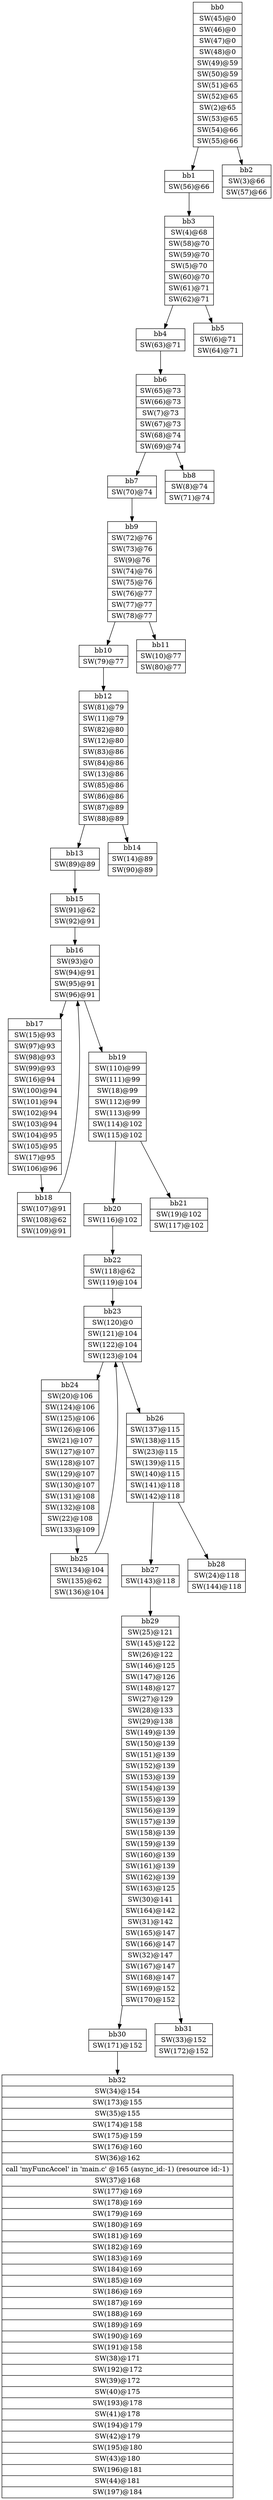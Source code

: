 digraph CDFG {
node [shape=record];
bb0 [shape=record, label = "{bb0|<x0x318f670>SW(45)@0\n|<x0x318f810>SW(46)@0\n|<x0x31980d0>SW(47)@0\n|<x0x3197570>SW(48)@0\n|<x0x31976d0>SW(49)@59\n|<x0x3197830>SW(50)@59\n|<x0x3197990>SW(51)@65\n|<x0x3197ac0>SW(52)@65\n|<x0x264c700>SW(2)@65\n|<x0x3198980>SW(53)@65\n|<x0x31982b0>SW(54)@66\n|<x0x31984b0>SW(55)@66\n}"];
bb1 [shape=record, label = "{bb1|<x0x3198640>SW(56)@66\n}"];
bb2 [shape=record, label = "{bb2|<x0x26674e0>SW(3)@66\n|<x0x3198800>SW(57)@66\n}"];
bb3 [shape=record, label = "{bb3|<x0x318bb40>SW(4)@68\n|<x0x3195b90>SW(58)@70\n|<x0x31953f0>SW(59)@70\n|<x0x318b510>SW(5)@70\n|<x0x3195730>SW(60)@70\n|<x0x3195910>SW(61)@71\n|<x0x3196670>SW(62)@71\n}"];
bb4 [shape=record, label = "{bb4|<x0x3196f80>SW(63)@71\n}"];
bb5 [shape=record, label = "{bb5|<x0x318b840>SW(6)@71\n|<x0x3197120>SW(64)@71\n}"];
bb6 [shape=record, label = "{bb6|<x0x3196110>SW(65)@73\n|<x0x319aa30>SW(66)@73\n|<x0x318b9d0>SW(7)@73\n|<x0x3196940>SW(67)@73\n|<x0x3196b20>SW(68)@74\n|<x0x3196d20>SW(69)@74\n}"];
bb7 [shape=record, label = "{bb7|<x0x3196eb0>SW(70)@74\n}"];
bb8 [shape=record, label = "{bb8|<x0x3189c60>SW(8)@74\n|<x0x319abc0>SW(71)@74\n}"];
bb9 [shape=record, label = "{bb9|<x0x319aee0>SW(72)@76\n|<x0x319b130>SW(73)@76\n|<x0x318afa0>SW(9)@76\n|<x0x3199790>SW(74)@76\n|<x0x3199040>SW(75)@76\n|<x0x3199240>SW(76)@77\n|<x0x3199410>SW(77)@77\n|<x0x31995a0>SW(78)@77\n}"];
bb10 [shape=record, label = "{bb10|<x0x319a0e0>SW(79)@77\n}"];
bb11 [shape=record, label = "{bb11|<x0x3189d60>SW(10)@77\n|<x0x3199980>SW(80)@77\n}"];
bb12 [shape=record, label = "{bb12|<x0x3199ca0>SW(81)@79\n|<x0x3189640>SW(11)@79\n|<x0x3199fe0>SW(82)@80\n|<x0x3189920>SW(12)@80\n|<x0x319a3f0>SW(83)@86\n|<x0x319a5f0>SW(84)@86\n|<x0x318a670>SW(13)@86\n|<x0x319a810>SW(85)@86\n|<x0x319dbc0>SW(86)@86\n|<x0x319d4a0>SW(87)@89\n|<x0x319d670>SW(88)@89\n}"];
bb13 [shape=record, label = "{bb13|<x0x319d800>SW(89)@89\n}"];
bb14 [shape=record, label = "{bb14|<x0x318a860>SW(14)@89\n|<x0x319d9d0>SW(90)@89\n}"];
bb15 [shape=record, label = "{bb15|<x0x319bd80>SW(91)@62\n|<x0x319b5e0>SW(92)@91\n}"];
bb16 [shape=record, label = "{bb16|<x0x319b8f0>SW(93)@0\n|<x0x319baf0>SW(94)@91\n|<x0x319cfd0>SW(95)@91\n|<x0x319d1c0>SW(96)@91\n}"];
bb17 [shape=record, label = "{bb17|<x0x318aac0>SW(15)@93\n|<x0x319d320>SW(97)@93\n|<x0x319c870>SW(98)@93\n|<x0x319cbb0>SW(99)@93\n|<x0x3189f20>SW(16)@94\n|<x0x319cd70>SW(100)@94\n|<x0x31a0480>SW(101)@94\n|<x0x319fcc0>SW(102)@94\n|<x0x319fe80>SW(103)@94\n|<x0x31a0050>SW(104)@95\n|<x0x31a0220>SW(105)@95\n|<x0x318a390>SW(17)@95\n|<x0x31a0de0>SW(106)@96\n}"];
bb18 [shape=record, label = "{bb18|<x0x31a0690>SW(107)@91\n|<x0x31a08a0>SW(108)@62\n|<x0x31a0bb0>SW(109)@91\n}"];
bb19 [shape=record, label = "{bb19|<x0x31a1690>SW(110)@99\n|<x0x31a0ed0>SW(111)@99\n|<x0x318a4f0>SW(18)@99\n|<x0x31a11f0>SW(112)@99\n|<x0x31a13b0>SW(113)@99\n|<x0x31a15a0>SW(114)@102\n|<x0x31a1860>SW(115)@102\n}"];
bb20 [shape=record, label = "{bb20|<x0x31a1a60>SW(116)@102\n}"];
bb21 [shape=record, label = "{bb21|<x0x318e400>SW(19)@102\n|<x0x31a1c30>SW(117)@102\n}"];
bb22 [shape=record, label = "{bb22|<x0x31a2850>SW(118)@62\n|<x0x31a2250>SW(119)@104\n}"];
bb23 [shape=record, label = "{bb23|<x0x31a2560>SW(120)@0\n|<x0x31a2760>SW(121)@104\n|<x0x31a2ac0>SW(122)@104\n|<x0x31a2c90>SW(123)@104\n}"];
bb24 [shape=record, label = "{bb24|<x0x318e020>SW(20)@106\n|<x0x31a2df0>SW(124)@106\n|<x0x31a2fc0>SW(125)@106\n|<x0x319e680>SW(126)@106\n|<x0x318e260>SW(21)@107\n|<x0x319dec0>SW(127)@107\n|<x0x319e090>SW(128)@107\n|<x0x319e2c0>SW(129)@107\n|<x0x319e480>SW(130)@107\n|<x0x319f000>SW(131)@108\n|<x0x319f910>SW(132)@108\n|<x0x318c550>SW(22)@108\n|<x0x319fb00>SW(133)@109\n}"];
bb25 [shape=record, label = "{bb25|<x0x319e8f0>SW(134)@104\n|<x0x319eb00>SW(135)@62\n|<x0x319ee10>SW(136)@104\n}"];
bb26 [shape=record, label = "{bb26|<x0x31a5170>SW(137)@115\n|<x0x319f130>SW(138)@115\n|<x0x318bd60>SW(23)@115\n|<x0x319f440>SW(139)@115\n|<x0x319f600>SW(140)@115\n|<x0x319f7f0>SW(141)@118\n|<x0x31a5be0>SW(142)@118\n}"];
bb27 [shape=record, label = "{bb27|<x0x31a5420>SW(143)@118\n}"];
bb28 [shape=record, label = "{bb28|<x0x318bec0>SW(24)@118\n|<x0x31a55f0>SW(144)@118\n}"];
bb29 [shape=record, label = "{bb29|<x0x318c390>SW(25)@121\n|<x0x31a5910>SW(145)@122\n|<x0x318cf60>SW(26)@122\n|<x0x31a6610>SW(146)@125\n|<x0x31a6040>SW(147)@126\n|<x0x31a6260>SW(148)@127\n|<x0x318d870>SW(27)@129\n|<x0x318da60>SW(28)@133\n|<x0x318c960>SW(29)@138\n|<x0x31a6460>SW(149)@139\n|<x0x31a6f20>SW(150)@139\n|<x0x31a67d0>SW(151)@139\n|<x0x31a69d0>SW(152)@139\n|<x0x31a6ba0>SW(153)@139\n|<x0x31a6da0>SW(154)@139\n|<x0x31a7930>SW(155)@139\n|<x0x31a71f0>SW(156)@139\n|<x0x31a73c0>SW(157)@139\n|<x0x31a75c0>SW(158)@139\n|<x0x31a7790>SW(159)@139\n|<x0x31a39e0>SW(160)@139\n|<x0x31a4bb0>SW(161)@139\n|<x0x31a4d80>SW(162)@139\n|<x0x31a4f50>SW(163)@125\n|<x0x318cbd0>SW(30)@141\n|<x0x31a3ae0>SW(164)@142\n|<x0x3190680>SW(31)@142\n|<x0x31a43f0>SW(165)@147\n|<x0x31a4620>SW(166)@147\n|<x0x318d120>SW(32)@147\n|<x0x31a4840>SW(167)@147\n|<x0x31a4a00>SW(168)@147\n|<x0x31a3370>SW(169)@152\n|<x0x31a3540>SW(170)@152\n}"];
bb30 [shape=record, label = "{bb30|<x0x31a3740>SW(171)@152\n}"];
bb31 [shape=record, label = "{bb31|<x0x318d310>SW(33)@152\n|<x0x31a3910>SW(172)@152\n}"];
bb32 [shape=record, label = "{bb32|<x0x318d4c0>SW(34)@154\n|<x0x31a3dd0>SW(173)@155\n|<x0x3190f80>SW(35)@155\n|<x0x31a4110>SW(174)@158\n|<x0x319c0c0>SW(175)@159\n|<x0x319c2e0>SW(176)@160\n|<x0x3190940>SW(36)@162\n|<x0x26af4e0>call 'myFuncAccel' in 'main.c' @165 (async_id:-1) (resource id:-1)\n|<x0x3190aa0>SW(37)@168\n|<x0x319c560>SW(177)@169\n|<x0x31a9050>SW(178)@169\n|<x0x31a9960>SW(179)@169\n|<x0x31a8a80>SW(180)@169\n|<x0x31a8c50>SW(181)@169\n|<x0x31a8e50>SW(182)@169\n|<x0x31abab0>SW(183)@169\n|<x0x31a9200>SW(184)@169\n|<x0x31a93c0>SW(185)@169\n|<x0x31a95c0>SW(186)@169\n|<x0x31a9790>SW(187)@169\n|<x0x31ac3f0>SW(188)@169\n|<x0x31abcb0>SW(189)@169\n|<x0x31abe80>SW(190)@169\n|<x0x31ac050>SW(191)@158\n|<x0x3190c50>SW(38)@171\n|<x0x31ac220>SW(192)@172\n|<x0x318f2e0>SW(39)@172\n|<x0x318eaf0>SW(40)@175\n|<x0x31acd00>SW(193)@178\n|<x0x318ece0>SW(41)@178\n|<x0x31ac570>SW(194)@179\n|<x0x318ee90>SW(42)@179\n|<x0x31ac7c0>SW(195)@180\n|<x0x318fc90>SW(43)@180\n|<x0x31ac9c0>SW(196)@181\n|<x0x31905a0>SW(44)@181\n|<x0x31acbc0>SW(197)@184\n}"];
bb0 -> bb1
bb0 -> bb2
bb1 -> bb3
bb3 -> bb4
bb3 -> bb5
bb4 -> bb6
bb6 -> bb7
bb6 -> bb8
bb7 -> bb9
bb9 -> bb10
bb9 -> bb11
bb10 -> bb12
bb12 -> bb13
bb12 -> bb14
bb13 -> bb15
bb15 -> bb16
bb16 -> bb17
bb16 -> bb19
bb17 -> bb18
bb18 -> bb16
bb19 -> bb20
bb19 -> bb21
bb20 -> bb22
bb22 -> bb23
bb23 -> bb24
bb23 -> bb26
bb24 -> bb25
bb25 -> bb23
bb26 -> bb27
bb26 -> bb28
bb27 -> bb29
bb29 -> bb30
bb29 -> bb31
bb30 -> bb32
}
